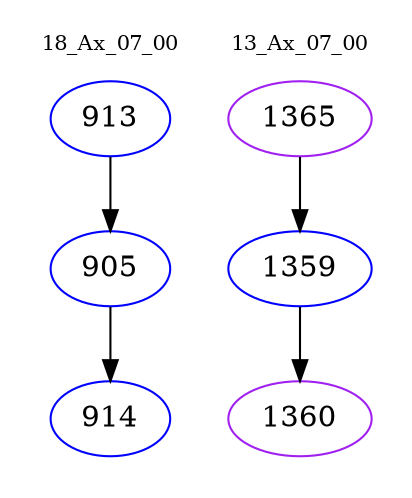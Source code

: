 digraph{
subgraph cluster_0 {
color = white
label = "18_Ax_07_00";
fontsize=10;
T0_913 [label="913", color="blue"]
T0_913 -> T0_905 [color="black"]
T0_905 [label="905", color="blue"]
T0_905 -> T0_914 [color="black"]
T0_914 [label="914", color="blue"]
}
subgraph cluster_1 {
color = white
label = "13_Ax_07_00";
fontsize=10;
T1_1365 [label="1365", color="purple"]
T1_1365 -> T1_1359 [color="black"]
T1_1359 [label="1359", color="blue"]
T1_1359 -> T1_1360 [color="black"]
T1_1360 [label="1360", color="purple"]
}
}

